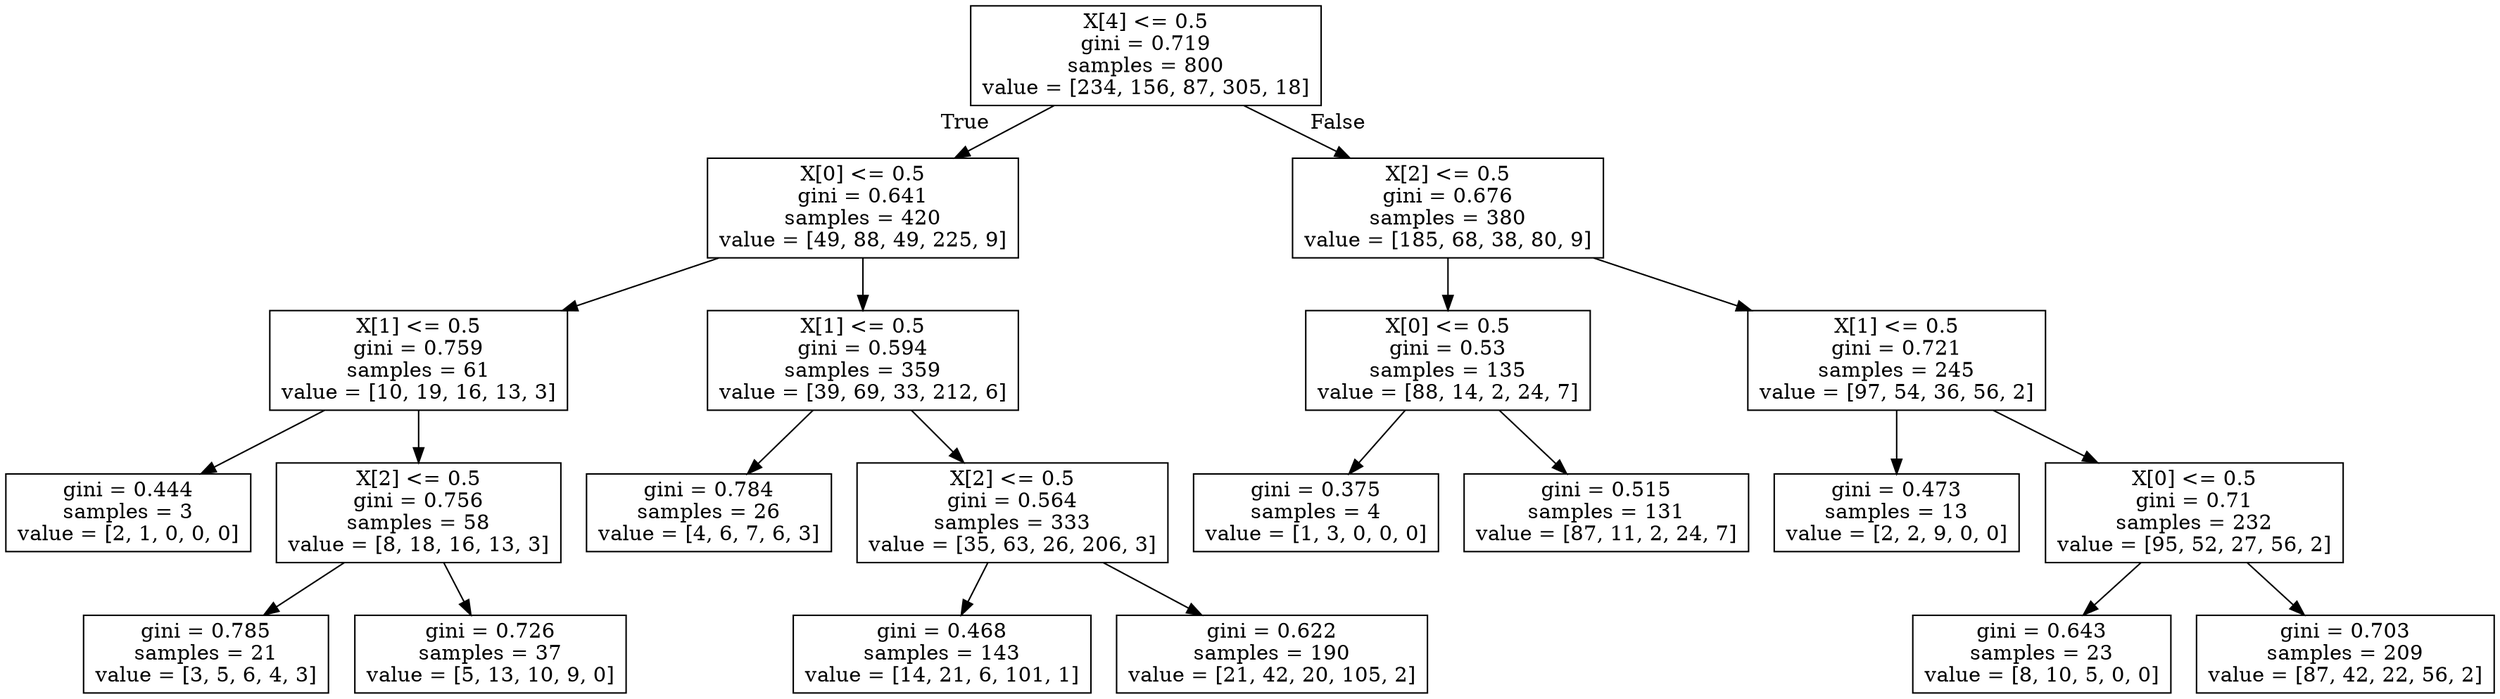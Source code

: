 digraph Tree {
node [shape=box] ;
0 [label="X[4] <= 0.5\ngini = 0.719\nsamples = 800\nvalue = [234, 156, 87, 305, 18]"] ;
1 [label="X[0] <= 0.5\ngini = 0.641\nsamples = 420\nvalue = [49, 88, 49, 225, 9]"] ;
0 -> 1 [labeldistance=2.5, labelangle=45, headlabel="True"] ;
2 [label="X[1] <= 0.5\ngini = 0.759\nsamples = 61\nvalue = [10, 19, 16, 13, 3]"] ;
1 -> 2 ;
3 [label="gini = 0.444\nsamples = 3\nvalue = [2, 1, 0, 0, 0]"] ;
2 -> 3 ;
4 [label="X[2] <= 0.5\ngini = 0.756\nsamples = 58\nvalue = [8, 18, 16, 13, 3]"] ;
2 -> 4 ;
5 [label="gini = 0.785\nsamples = 21\nvalue = [3, 5, 6, 4, 3]"] ;
4 -> 5 ;
6 [label="gini = 0.726\nsamples = 37\nvalue = [5, 13, 10, 9, 0]"] ;
4 -> 6 ;
7 [label="X[1] <= 0.5\ngini = 0.594\nsamples = 359\nvalue = [39, 69, 33, 212, 6]"] ;
1 -> 7 ;
8 [label="gini = 0.784\nsamples = 26\nvalue = [4, 6, 7, 6, 3]"] ;
7 -> 8 ;
9 [label="X[2] <= 0.5\ngini = 0.564\nsamples = 333\nvalue = [35, 63, 26, 206, 3]"] ;
7 -> 9 ;
10 [label="gini = 0.468\nsamples = 143\nvalue = [14, 21, 6, 101, 1]"] ;
9 -> 10 ;
11 [label="gini = 0.622\nsamples = 190\nvalue = [21, 42, 20, 105, 2]"] ;
9 -> 11 ;
12 [label="X[2] <= 0.5\ngini = 0.676\nsamples = 380\nvalue = [185, 68, 38, 80, 9]"] ;
0 -> 12 [labeldistance=2.5, labelangle=-45, headlabel="False"] ;
13 [label="X[0] <= 0.5\ngini = 0.53\nsamples = 135\nvalue = [88, 14, 2, 24, 7]"] ;
12 -> 13 ;
14 [label="gini = 0.375\nsamples = 4\nvalue = [1, 3, 0, 0, 0]"] ;
13 -> 14 ;
15 [label="gini = 0.515\nsamples = 131\nvalue = [87, 11, 2, 24, 7]"] ;
13 -> 15 ;
16 [label="X[1] <= 0.5\ngini = 0.721\nsamples = 245\nvalue = [97, 54, 36, 56, 2]"] ;
12 -> 16 ;
17 [label="gini = 0.473\nsamples = 13\nvalue = [2, 2, 9, 0, 0]"] ;
16 -> 17 ;
18 [label="X[0] <= 0.5\ngini = 0.71\nsamples = 232\nvalue = [95, 52, 27, 56, 2]"] ;
16 -> 18 ;
19 [label="gini = 0.643\nsamples = 23\nvalue = [8, 10, 5, 0, 0]"] ;
18 -> 19 ;
20 [label="gini = 0.703\nsamples = 209\nvalue = [87, 42, 22, 56, 2]"] ;
18 -> 20 ;
}